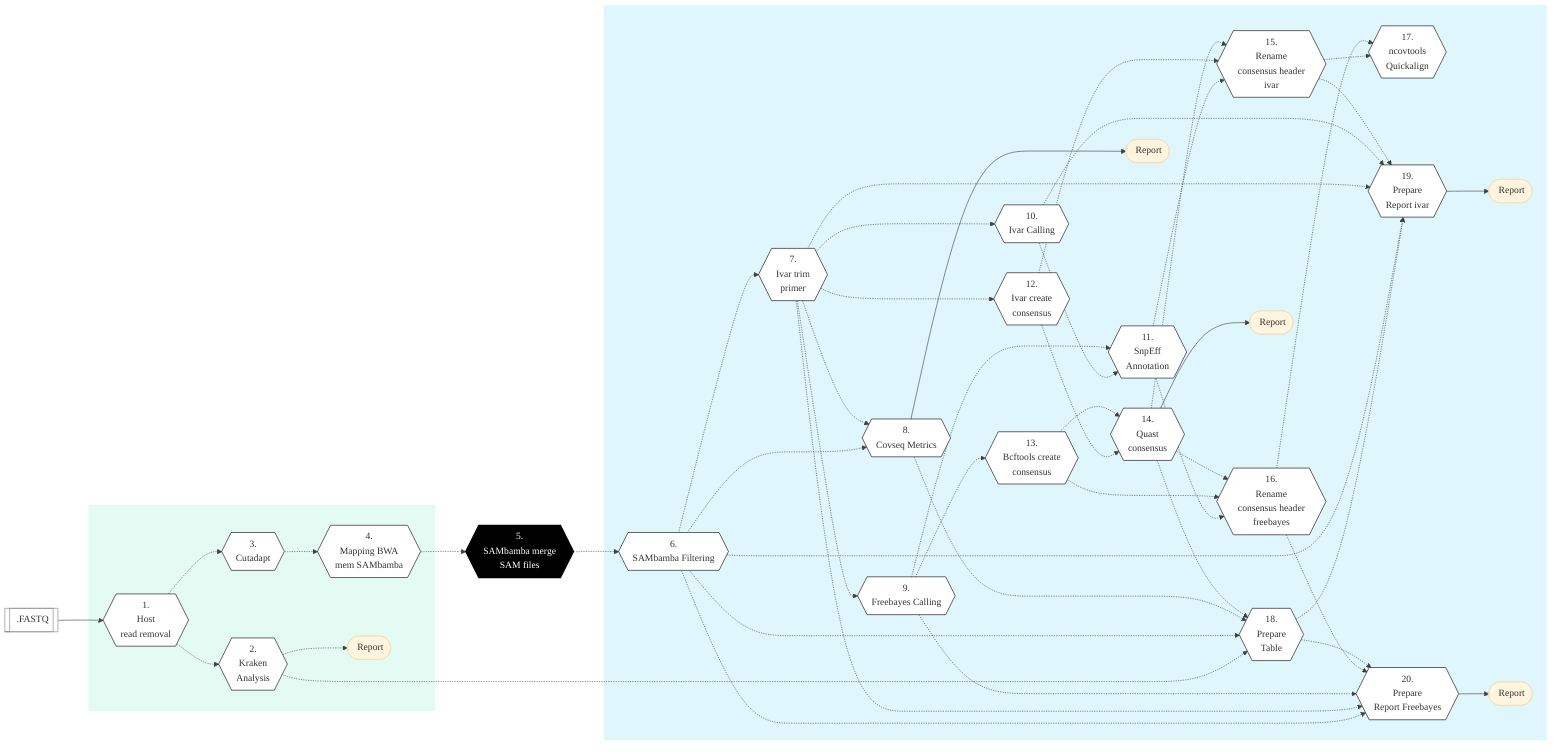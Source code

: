 %%{init: {'theme': 'base', 'themeVariables': { 'lineColor': '#404040'}, 'fontFamily': 'Montserrat', 'fontSize': 10}}%%

        %% GenPipes Schema for Covseq.py
        %% Ref: https://bitbucket.org/mugqic/genpipes/src/master/pipelines/covseq/
        %% Author Shaloo Shalini <shalz@hotmail.com>

        graph LR
          InputFASTQ[[fa:fa-file-archive-o .FASTQ]]
          Node1{{ 1. <br/> Host <br/> read removal }}:::nodefill
          Node2{{ 2. <br/> Kraken <br/> Analysis }}:::nodefill
          Node3{{ 3. <br/> Cutadapt }}:::nodefill
          Node4{{ 4. <br/> Mapping BWA <br/> mem SAMbamba }}:::nodefill
          Node5{{ 5. <br/> SAMbamba merge <br/> SAM files }}:::nodefillblack
          Node6{{ 6. <br/> SAMbamba Filtering }}:::nodefill
          Node7{{ 7. <br/> Ivar trim <br/> primer }}:::nodefill
          Node8{{ 8. <br/> Covseq Metrics }}:::nodefill
          Node9{{ 9. <br/> Freebayes Calling }}:::nodefill
          Node10{{ 10. <br/> Ivar Calling }}:::nodefill
          Node11{{ 11. <br/> SnpEff <br/> Annotation }}:::nodefill
          Node12{{ 12. <br/> Ivar create <br/> consensus }}:::nodefill
          Node13{{ 13. <br/> Bcftools create <br/> consensus }}:::nodefill
          Node14{{ 14. <br/> Quast <br/> consensus }}:::nodefill
          Node15{{ 15. <br/> Rename <br/> consensus header <br/> ivar }}:::nodefill
          Node16{{ 16. <br/> Rename <br/> consensus header <br/> freebayes }}:::nodefill
          Node17{{ 17. <br/> ncovtools <br/> Quickalign }}:::nodefill
          Node18{{ 18. <br/> Prepare <br/> Table }}:::nodefill
          Node19{{ 19. <br/> Prepare <br/> Report ivar }}:::nodefill
          Node20{{ 20. <br/> Prepare <br/> Report Freebayes }}:::nodefill
          QuastOutput([fa:fa-sticky-note-o Report ])
          CovseqOutput([fa:fa-sticky-note-o Report ])
          KrakenOutput([fa:fa-sticky-note-o Report ])
          Outputivar([fa:fa-sticky-note-o Report ])
          Outputfb([fa:fa-sticky-note-o Report ])

          InputFASTQ --> Node1
          Node1 -.-> Node2 & Node3
          Node2 -.-> KrakenOutput
          Node3 -.-> Node4 -.-> Node5 -.-> Node6
          Node6 -.-> Node7 & Node8
          Node7 -.-> Node8 & Node9 & Node10 & Node12 
          Node10 & Node9 -.-> Node11
          Node8 ---> CovseqOutput
          Node9 -.-> Node13
          Node12 & Node13 -.-> Node14
          Node11 & Node12 & Node14 -.-> Node15
          Node11 -.-> Node16
          Node13 & Node14 -.-> Node16
          Node15 & Node16 -.-> Node17
          Node2 & Node6 & Node8 & Node14 -.-> Node18 -.-> Node19
          Node6 & Node7 & Node10 & Node15 -.-> Node19
          Node6 & Node7 & Node9 & Node16 & Node18 -.-> Node20
          Node14 --> QuastOutput
          Node19 --> Outputivar
          Node20 --> Outputfb

          subgraph readSetSteps[" "]
            Node1
            Node2
            Node3
            Node4
            KrakenOutput
          end

          subgraph sampleSetSteps[" "]
            Node6
            Node7
            Node8
            Node9
            Node10
            Node11
            Node12
            Node13
            Node14
            Node15
            Node16
            Node17
            Node18
            Node19
            Node20
            QuastOutput
            CovseqOutput
            Outputivar
            Outputfb
          end

          classDef greenRect fill:#E4FBF4,stroke:white
          class readSetSteps greenRect
          classDef blueRect fill:#DEF6FC,stroke:white
          class sampleSetSteps blueRect
          classDef inputfill fill:#ffffff,stroke:gray,stroke-width:1px
          classDef nodefill fill:#ffffff,stroke:black,stroke-width:1px
          classDef nodefillblack fill:black,stroke:black,color:white,stroke-width:2px
          class InputFASTQ inputfill